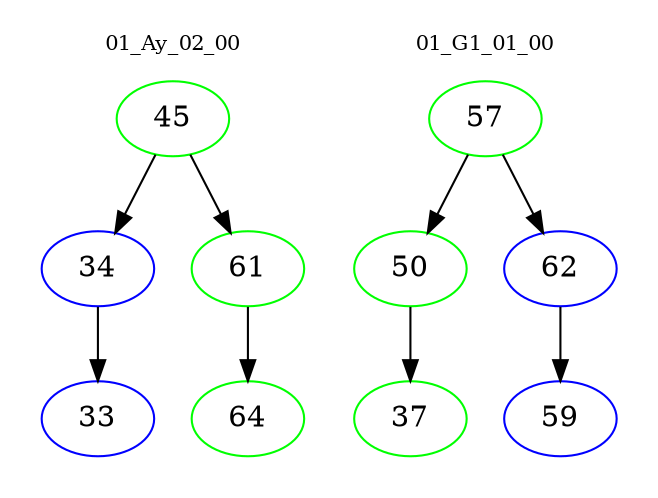 digraph{
subgraph cluster_0 {
color = white
label = "01_Ay_02_00";
fontsize=10;
T0_45 [label="45", color="green"]
T0_45 -> T0_34 [color="black"]
T0_34 [label="34", color="blue"]
T0_34 -> T0_33 [color="black"]
T0_33 [label="33", color="blue"]
T0_45 -> T0_61 [color="black"]
T0_61 [label="61", color="green"]
T0_61 -> T0_64 [color="black"]
T0_64 [label="64", color="green"]
}
subgraph cluster_1 {
color = white
label = "01_G1_01_00";
fontsize=10;
T1_57 [label="57", color="green"]
T1_57 -> T1_50 [color="black"]
T1_50 [label="50", color="green"]
T1_50 -> T1_37 [color="black"]
T1_37 [label="37", color="green"]
T1_57 -> T1_62 [color="black"]
T1_62 [label="62", color="blue"]
T1_62 -> T1_59 [color="black"]
T1_59 [label="59", color="blue"]
}
}
